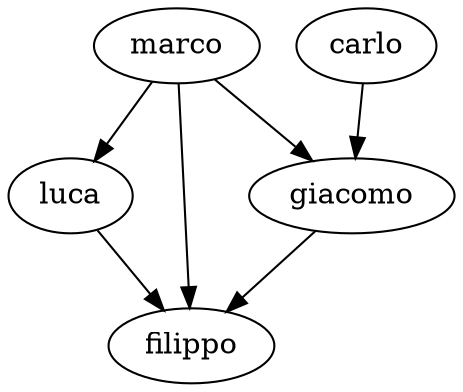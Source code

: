 digraph prioGraph {
marco -> luca;
marco -> filippo;
marco -> giacomo;
luca -> filippo;
carlo -> giacomo;
giacomo -> filippo;
}